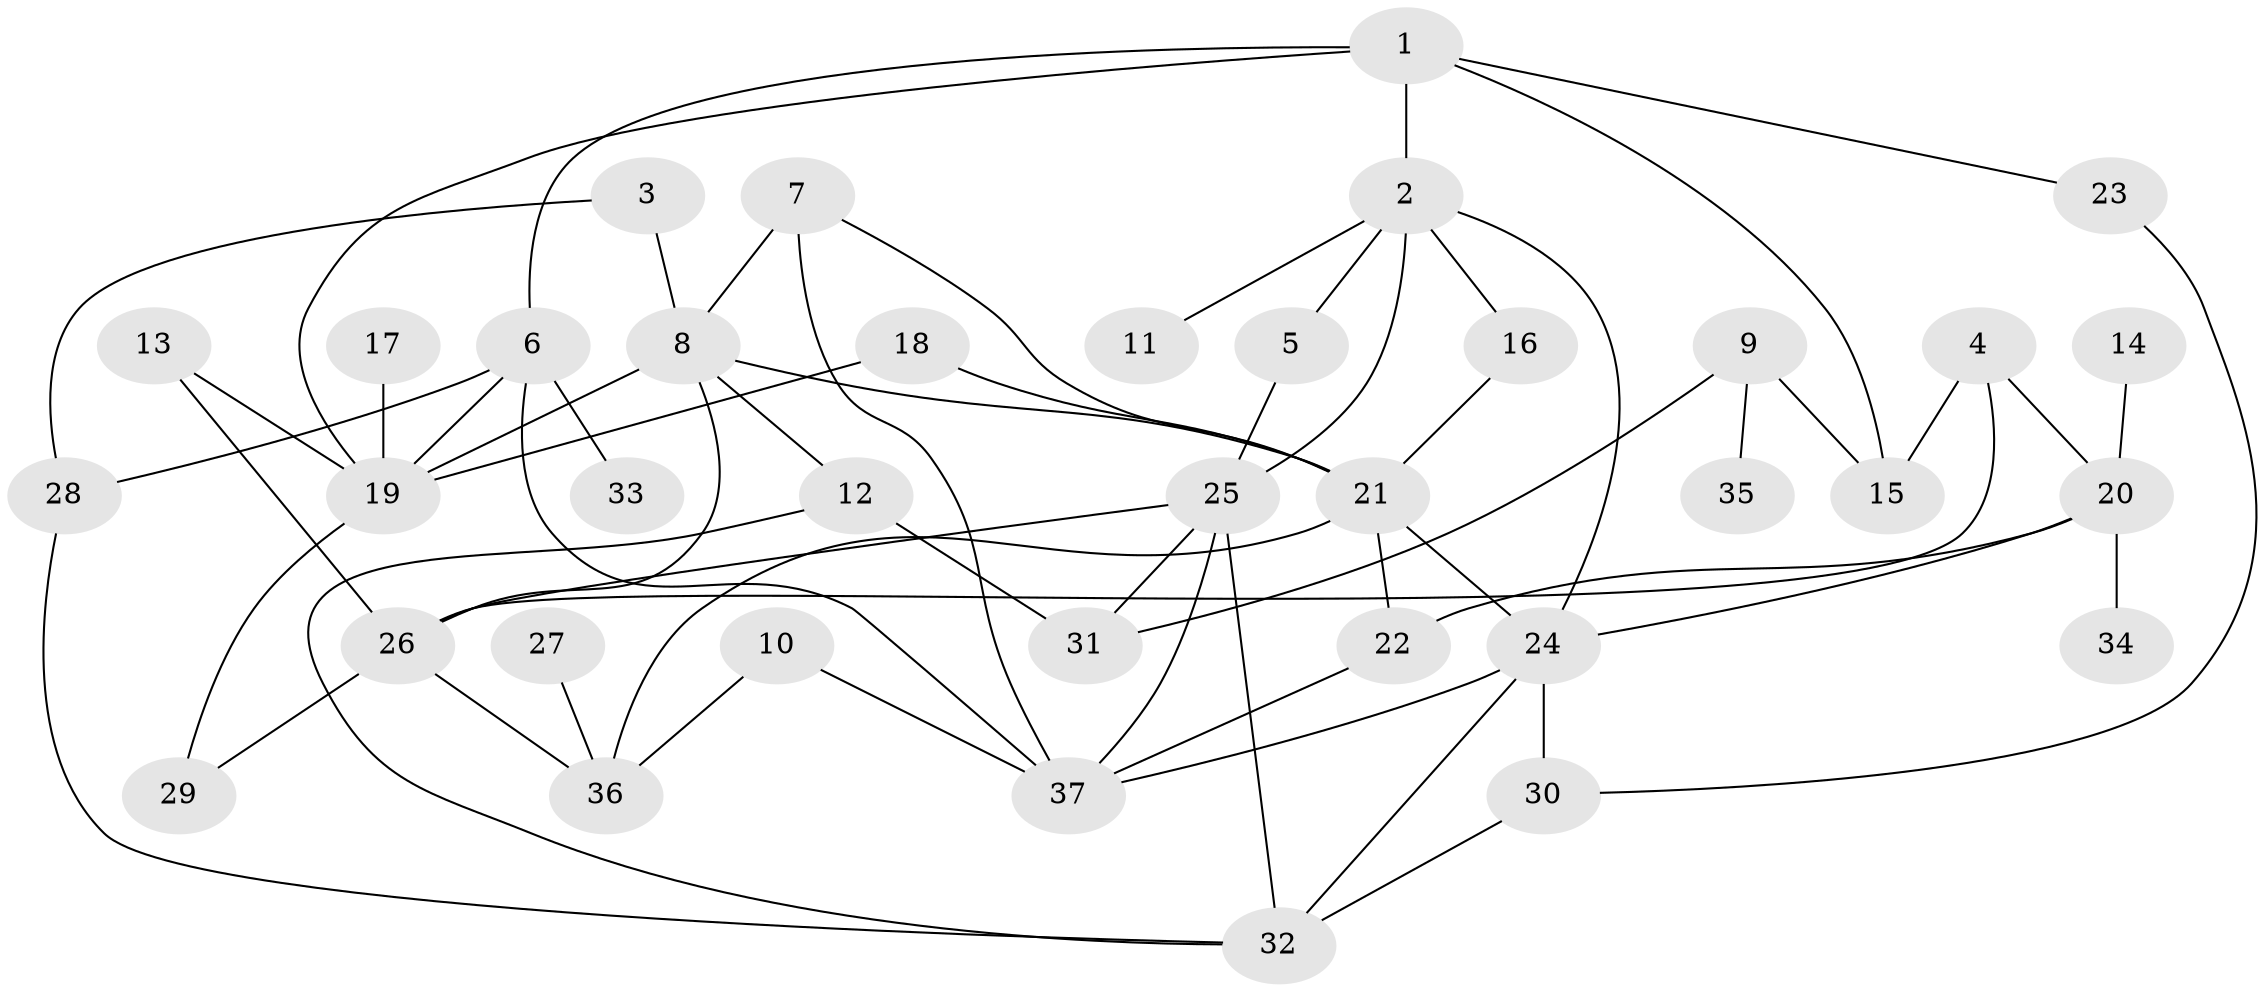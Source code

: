 // original degree distribution, {5: 0.0945945945945946, 7: 0.02702702702702703, 6: 0.013513513513513514, 4: 0.0945945945945946, 3: 0.28378378378378377, 2: 0.2972972972972973, 1: 0.1891891891891892}
// Generated by graph-tools (version 1.1) at 2025/49/03/09/25 03:49:26]
// undirected, 37 vertices, 62 edges
graph export_dot {
graph [start="1"]
  node [color=gray90,style=filled];
  1;
  2;
  3;
  4;
  5;
  6;
  7;
  8;
  9;
  10;
  11;
  12;
  13;
  14;
  15;
  16;
  17;
  18;
  19;
  20;
  21;
  22;
  23;
  24;
  25;
  26;
  27;
  28;
  29;
  30;
  31;
  32;
  33;
  34;
  35;
  36;
  37;
  1 -- 2 [weight=1.0];
  1 -- 6 [weight=1.0];
  1 -- 15 [weight=1.0];
  1 -- 19 [weight=1.0];
  1 -- 23 [weight=1.0];
  2 -- 5 [weight=1.0];
  2 -- 11 [weight=1.0];
  2 -- 16 [weight=1.0];
  2 -- 24 [weight=1.0];
  2 -- 25 [weight=2.0];
  3 -- 8 [weight=1.0];
  3 -- 28 [weight=1.0];
  4 -- 15 [weight=1.0];
  4 -- 20 [weight=1.0];
  4 -- 26 [weight=1.0];
  5 -- 25 [weight=1.0];
  6 -- 19 [weight=1.0];
  6 -- 28 [weight=1.0];
  6 -- 33 [weight=1.0];
  6 -- 37 [weight=1.0];
  7 -- 8 [weight=1.0];
  7 -- 21 [weight=1.0];
  7 -- 37 [weight=1.0];
  8 -- 12 [weight=1.0];
  8 -- 19 [weight=1.0];
  8 -- 21 [weight=1.0];
  8 -- 26 [weight=1.0];
  9 -- 15 [weight=1.0];
  9 -- 31 [weight=1.0];
  9 -- 35 [weight=1.0];
  10 -- 36 [weight=1.0];
  10 -- 37 [weight=1.0];
  12 -- 31 [weight=1.0];
  12 -- 32 [weight=1.0];
  13 -- 19 [weight=1.0];
  13 -- 26 [weight=1.0];
  14 -- 20 [weight=1.0];
  16 -- 21 [weight=1.0];
  17 -- 19 [weight=1.0];
  18 -- 19 [weight=1.0];
  18 -- 21 [weight=1.0];
  19 -- 29 [weight=1.0];
  20 -- 22 [weight=1.0];
  20 -- 24 [weight=1.0];
  20 -- 34 [weight=1.0];
  21 -- 22 [weight=1.0];
  21 -- 24 [weight=1.0];
  21 -- 36 [weight=1.0];
  22 -- 37 [weight=1.0];
  23 -- 30 [weight=1.0];
  24 -- 30 [weight=2.0];
  24 -- 32 [weight=1.0];
  24 -- 37 [weight=1.0];
  25 -- 26 [weight=1.0];
  25 -- 31 [weight=1.0];
  25 -- 32 [weight=1.0];
  25 -- 37 [weight=1.0];
  26 -- 29 [weight=1.0];
  26 -- 36 [weight=1.0];
  27 -- 36 [weight=1.0];
  28 -- 32 [weight=1.0];
  30 -- 32 [weight=1.0];
}
